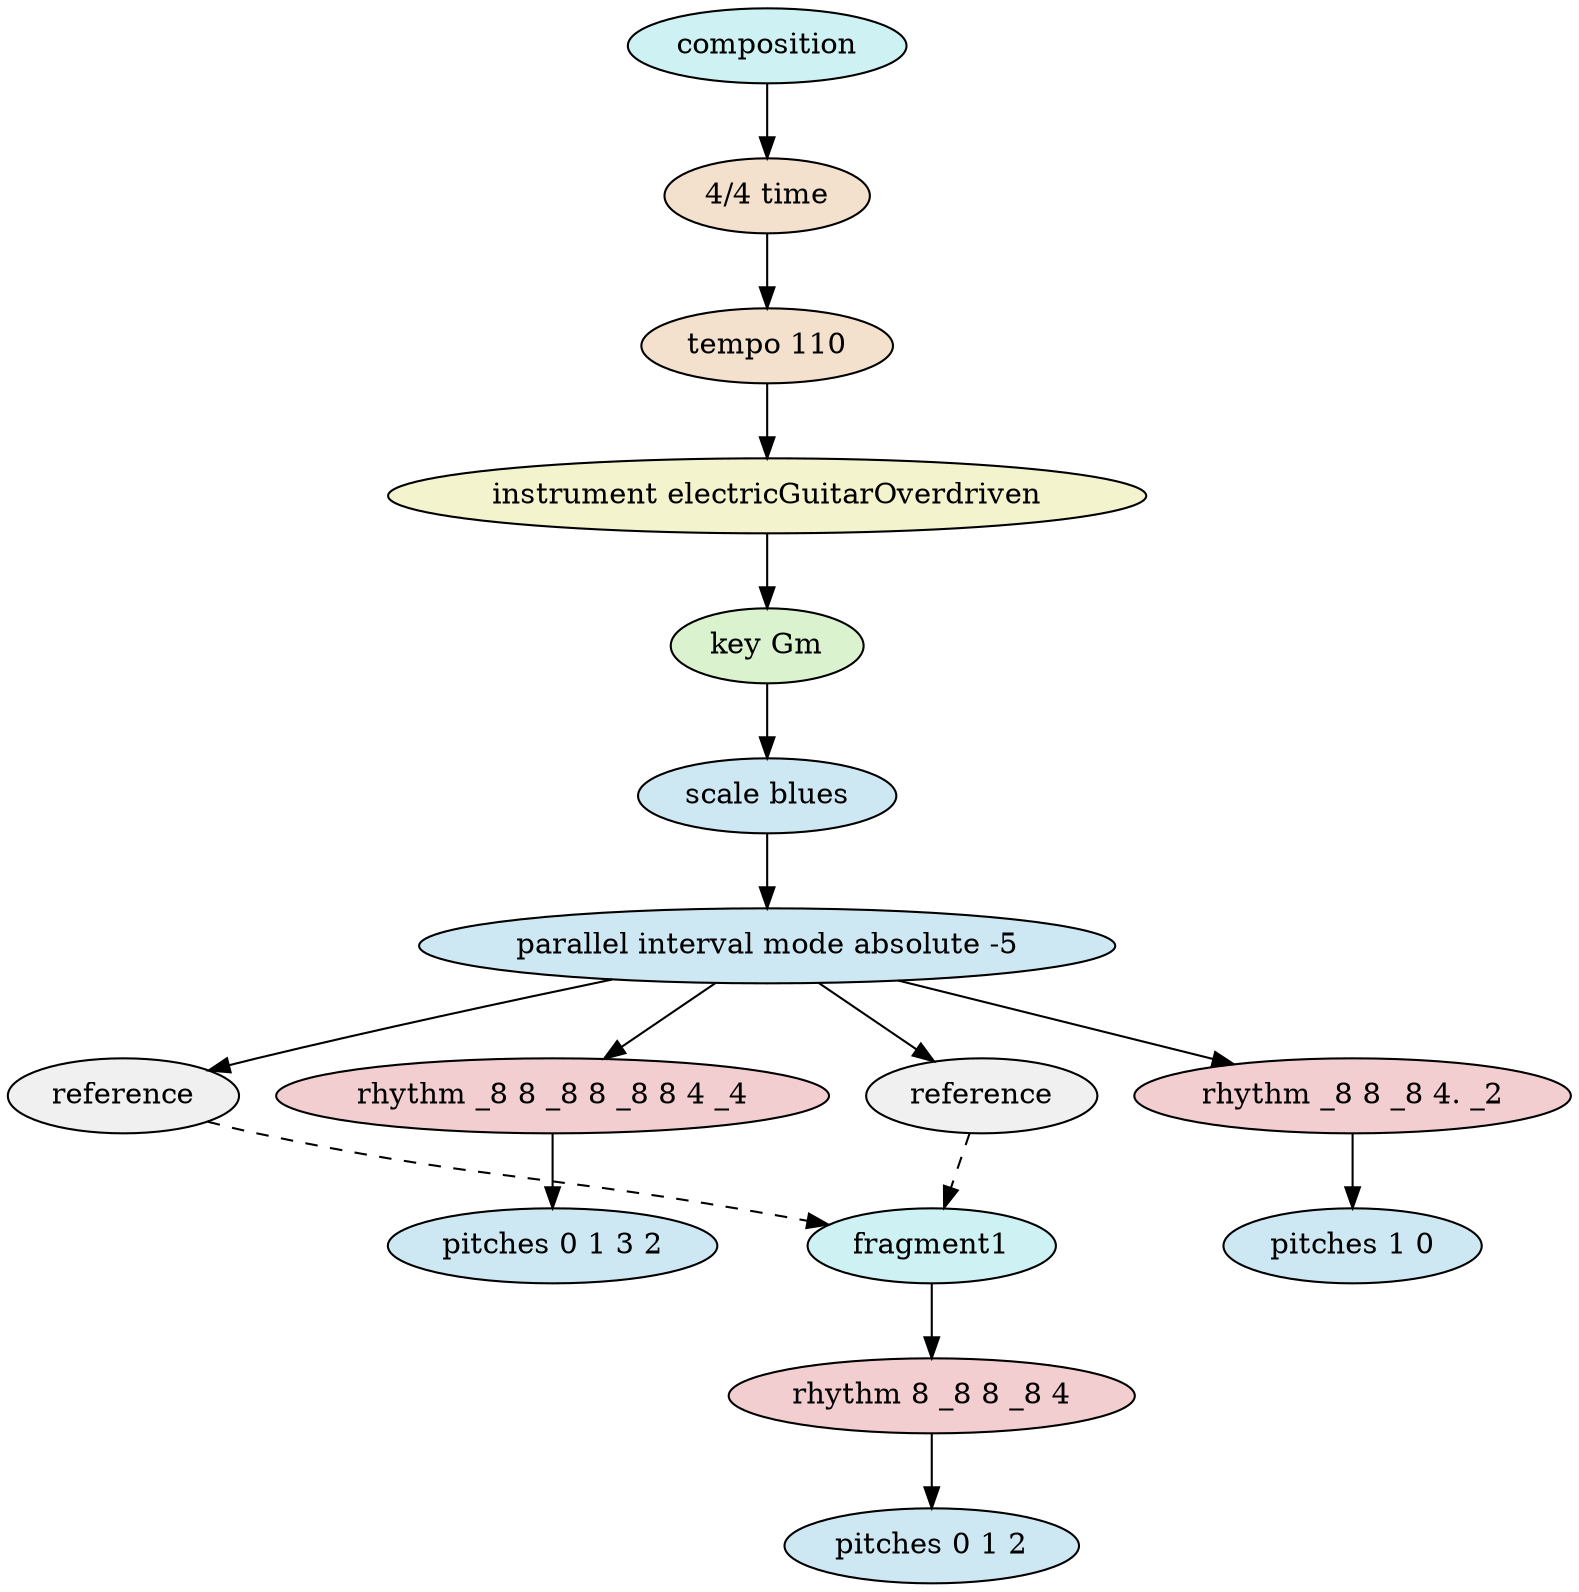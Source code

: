 digraph compositionModel {
    graph [ordering="out"];
    n0 [fillcolor="#cef2f3",style="filled",label="composition"];
    n1 [fillcolor="#f3e1ce",style="filled",label="4/4 time"];
    n0 -> n1;
    n2 [fillcolor="#f3e1ce",style="filled",label="tempo 110"];
    n1 -> n2;
    n3 [fillcolor="#f3f3ce",style="filled",label="instrument electricGuitarOverdriven"];
    n2 -> n3;
    n4 [fillcolor="#daf3ce",style="filled",label="key Gm"];
    n3 -> n4;
    n5 [fillcolor="#cee8f3",style="filled",label="scale blues"];
    n4 -> n5;
    n6 [fillcolor="#cee8f3",style="filled",label="parallel interval mode absolute -5"];
    n5 -> n6;
    n7 [fillcolor="#f0f0f0",style="filled",label="reference"];
    n6 -> n7;
    n8 [fillcolor="#f3ced0",style="filled",label="rhythm _8 8 _8 8 _8 8 4 _4"];
    n6 -> n8;
    n9 [fillcolor="#cee8f3",style="filled",label="pitches 0 1 3 2"];
    n8 -> n9;
    n10 [fillcolor="#f0f0f0",style="filled",label="reference"];
    n6 -> n10;
    n11 [fillcolor="#f3ced0",style="filled",label="rhythm _8 8 _8 4. _2"];
    n6 -> n11;
    n12 [fillcolor="#cee8f3",style="filled",label="pitches 1 0"];
    n11 -> n12;
    n13 [fillcolor="#cef2f3",style="filled",label="fragment1"];
    n14 [fillcolor="#f3ced0",style="filled",label="rhythm 8 _8 8 _8 4"];
    n13 -> n14;
    n15 [fillcolor="#cee8f3",style="filled",label="pitches 0 1 2"];
    n14 -> n15;
    n7 -> n13 [style="dashed"];
    n10 -> n13 [style="dashed"];
}